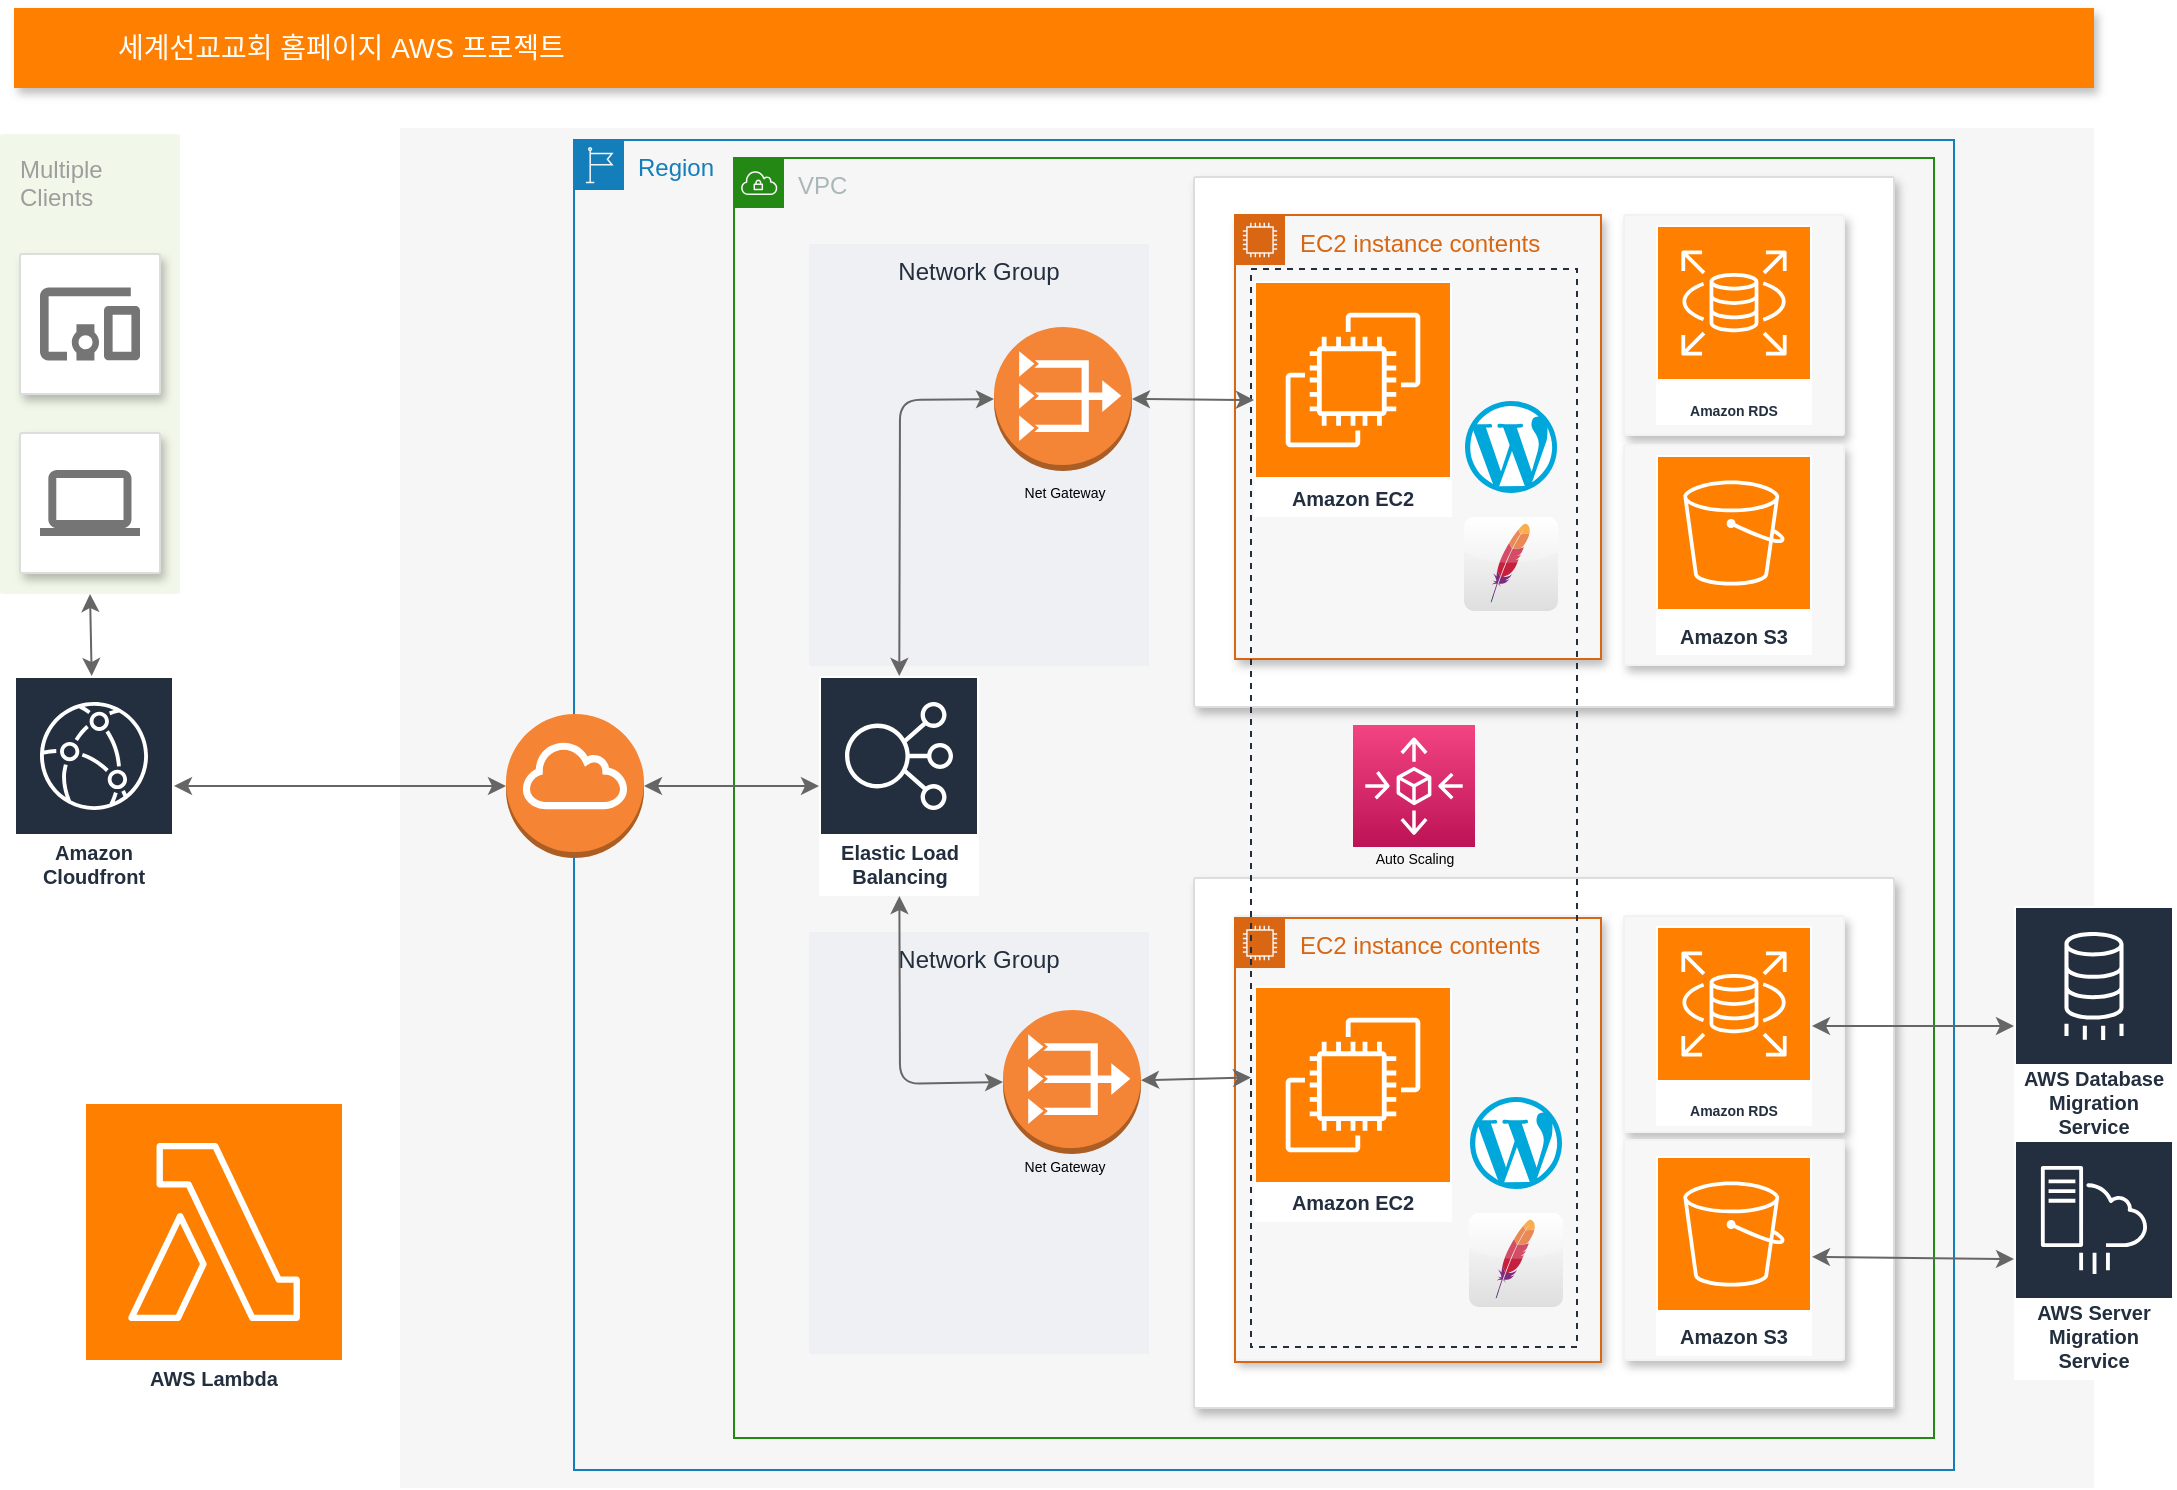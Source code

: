 <mxfile version="12.3.6" type="github" pages="1"><diagram id="f106602c-feb2-e66a-4537-3a34d633f6aa" name="Page-1"><mxGraphModel dx="1707" dy="862" grid="1" gridSize="10" guides="1" tooltips="1" connect="1" arrows="1" fold="1" page="1" pageScale="1" pageWidth="1169" pageHeight="827" background="#ffffff" math="0" shadow="0"><root><mxCell id="0"/><mxCell id="1" parent="0"/><mxCell id="14" value="" style="fillColor=#F6F6F6;strokeColor=none;shadow=0;gradientColor=none;fontSize=14;align=left;spacing=10;fontColor=#717171;9E9E9E;verticalAlign=top;spacingTop=-4;fontStyle=0;spacingLeft=40;html=1;" parent="1" vertex="1"><mxGeometry x="273" y="100" width="847" height="680" as="geometry"/></mxCell><mxCell id="3M6c6GqA1odYdiMQX7hf-1043" value="Region" style="points=[[0,0],[0.25,0],[0.5,0],[0.75,0],[1,0],[1,0.25],[1,0.5],[1,0.75],[1,1],[0.75,1],[0.5,1],[0.25,1],[0,1],[0,0.75],[0,0.5],[0,0.25]];outlineConnect=0;gradientColor=none;html=1;whiteSpace=wrap;fontSize=12;fontStyle=0;shape=mxgraph.aws4.group;grIcon=mxgraph.aws4.group_region;strokeColor=#147EBA;fillColor=none;verticalAlign=top;align=left;spacingLeft=30;fontColor=#147EBA;dashed=0;" vertex="1" parent="1"><mxGeometry x="360" y="106" width="690" height="665" as="geometry"/></mxCell><mxCell id="3M6c6GqA1odYdiMQX7hf-1042" value="VPC" style="points=[[0,0],[0.25,0],[0.5,0],[0.75,0],[1,0],[1,0.25],[1,0.5],[1,0.75],[1,1],[0.75,1],[0.5,1],[0.25,1],[0,1],[0,0.75],[0,0.5],[0,0.25]];outlineConnect=0;gradientColor=none;html=1;whiteSpace=wrap;fontSize=12;fontStyle=0;shape=mxgraph.aws4.group;grIcon=mxgraph.aws4.group_vpc;strokeColor=#248814;fillColor=none;verticalAlign=top;align=left;spacingLeft=30;fontColor=#AAB7B8;dashed=0;" vertex="1" parent="1"><mxGeometry x="440" y="115" width="600" height="640" as="geometry"/></mxCell><mxCell id="3M6c6GqA1odYdiMQX7hf-1073" style="edgeStyle=none;rounded=1;orthogonalLoop=1;jettySize=auto;html=1;exitX=0.5;exitY=1;exitDx=0;exitDy=0;startArrow=classic;startFill=1;strokeColor=#666666;fontSize=7;fillColor=#ffffff;gradientColor=#ffffff;" edge="1" parent="1" source="997" target="3M6c6GqA1odYdiMQX7hf-1059"><mxGeometry relative="1" as="geometry"><mxPoint x="118" y="390" as="targetPoint"/></mxGeometry></mxCell><mxCell id="997" value="Multiple&lt;br&gt;Clients" style="rounded=1;absoluteArcSize=1;arcSize=2;html=1;strokeColor=none;gradientColor=none;shadow=0;dashed=0;fontSize=12;fontColor=#9E9E9E;align=left;verticalAlign=top;spacing=10;spacingTop=-4;fillColor=#F1F8E9;" parent="1" vertex="1"><mxGeometry x="73" y="103" width="90" height="230" as="geometry"/></mxCell><mxCell id="818" value="세계선교교회 홈페이지 AWS 프로젝트" style="fillColor=#FF8000;strokeColor=none;shadow=1;gradientColor=none;fontSize=14;align=left;spacingLeft=50;fontColor=#ffffff;html=1;" parent="1" vertex="1"><mxGeometry x="80" y="40" width="1040" height="40" as="geometry"/></mxCell><mxCell id="985" value="" style="strokeColor=#dddddd;fillColor=#ffffff;shadow=1;strokeWidth=1;rounded=1;absoluteArcSize=1;arcSize=2;labelPosition=center;verticalLabelPosition=middle;align=center;verticalAlign=bottom;spacingLeft=0;fontColor=#999999;fontSize=12;whiteSpace=wrap;spacingBottom=2;html=1;" parent="1" vertex="1"><mxGeometry x="83" y="163" width="70" height="70" as="geometry"/></mxCell><mxCell id="986" value="" style="dashed=0;connectable=0;html=1;fillColor=#757575;strokeColor=none;shape=mxgraph.gcp2.mobile_devices;part=1;" parent="985" vertex="1"><mxGeometry x="0.5" width="50" height="36.5" relative="1" as="geometry"><mxPoint x="-25" y="16.75" as="offset"/></mxGeometry></mxCell><mxCell id="987" value="" style="strokeColor=#dddddd;fillColor=#ffffff;shadow=1;strokeWidth=1;rounded=1;absoluteArcSize=1;arcSize=2;labelPosition=center;verticalLabelPosition=middle;align=center;verticalAlign=bottom;spacingLeft=0;fontColor=#999999;fontSize=12;whiteSpace=wrap;spacingBottom=2;html=1;" parent="1" vertex="1"><mxGeometry x="83" y="252.5" width="70" height="70" as="geometry"/></mxCell><mxCell id="988" value="" style="dashed=0;connectable=0;html=1;fillColor=#757575;strokeColor=none;shape=mxgraph.gcp2.laptop;part=1;" parent="987" vertex="1"><mxGeometry x="0.5" width="50" height="33" relative="1" as="geometry"><mxPoint x="-25" y="18.5" as="offset"/></mxGeometry></mxCell><mxCell id="991" value="" style="strokeColor=#dddddd;fillColor=#ffffff;shadow=1;strokeWidth=1;rounded=1;absoluteArcSize=1;arcSize=2;fontSize=11;fontColor=#9E9E9E;align=center;html=1;" parent="1" vertex="1"><mxGeometry x="670" y="124.5" width="350" height="265" as="geometry"/></mxCell><mxCell id="993" value="" style="strokeColor=#F2F2F2;fillColor=#F7F7F7;shadow=1;strokeWidth=1;rounded=1;absoluteArcSize=1;arcSize=2;fontSize=11;fontColor=#9E9E9E;align=center;html=1;" parent="1" vertex="1"><mxGeometry x="690.5" y="143.5" width="183" height="222" as="geometry"/></mxCell><mxCell id="3M6c6GqA1odYdiMQX7hf-1003" value="" style="strokeColor=#F2F2F2;fillColor=#F7F7F7;shadow=1;strokeWidth=1;rounded=1;absoluteArcSize=1;arcSize=2;fontSize=11;fontColor=#9E9E9E;align=center;html=1;" vertex="1" parent="1"><mxGeometry x="885" y="143.5" width="110" height="110" as="geometry"/></mxCell><mxCell id="3M6c6GqA1odYdiMQX7hf-1009" value="&lt;font style=&quot;font-size: 7px ; line-height: 50%&quot;&gt;Amazon RDS&lt;/font&gt;" style="outlineConnect=0;fontColor=#232F3E;gradientColor=none;strokeColor=#ffffff;fillColor=#FF8000;dashed=0;verticalLabelPosition=middle;verticalAlign=bottom;align=center;html=1;whiteSpace=wrap;fontSize=7;fontStyle=1;spacing=3;shape=mxgraph.aws4.productIcon;prIcon=mxgraph.aws4.rds;horizontal=1;" vertex="1" parent="1"><mxGeometry x="901" y="148.5" width="78" height="100" as="geometry"/></mxCell><mxCell id="3M6c6GqA1odYdiMQX7hf-1013" value="" style="strokeColor=#F2F2F2;fillColor=#F7F7F7;shadow=1;strokeWidth=1;rounded=1;absoluteArcSize=1;arcSize=2;fontSize=11;fontColor=#9E9E9E;align=center;html=1;" vertex="1" parent="1"><mxGeometry x="885" y="258.5" width="110" height="110" as="geometry"/></mxCell><mxCell id="3M6c6GqA1odYdiMQX7hf-1008" value="Amazon S3" style="outlineConnect=0;fontColor=#232F3E;gradientColor=none;strokeColor=#ffffff;fillColor=#FF8000;dashed=0;verticalLabelPosition=middle;verticalAlign=bottom;align=center;html=1;whiteSpace=wrap;fontSize=10;fontStyle=1;spacing=3;shape=mxgraph.aws4.productIcon;prIcon=mxgraph.aws4.s3;" vertex="1" parent="1"><mxGeometry x="901" y="263.5" width="78" height="100" as="geometry"/></mxCell><mxCell id="3M6c6GqA1odYdiMQX7hf-1014" value="" style="strokeColor=#dddddd;fillColor=#ffffff;shadow=1;strokeWidth=1;rounded=1;absoluteArcSize=1;arcSize=2;fontSize=11;fontColor=#9E9E9E;align=center;html=1;" vertex="1" parent="1"><mxGeometry x="670" y="475" width="350" height="265" as="geometry"/></mxCell><mxCell id="3M6c6GqA1odYdiMQX7hf-1017" value="" style="strokeColor=#F2F2F2;fillColor=#F7F7F7;shadow=1;strokeWidth=1;rounded=1;absoluteArcSize=1;arcSize=2;fontSize=11;fontColor=#9E9E9E;align=center;html=1;" vertex="1" parent="1"><mxGeometry x="885" y="494" width="110" height="108" as="geometry"/></mxCell><mxCell id="3M6c6GqA1odYdiMQX7hf-1018" value="" style="strokeColor=#F2F2F2;fillColor=#F7F7F7;shadow=1;strokeWidth=1;rounded=1;absoluteArcSize=1;arcSize=2;fontSize=11;fontColor=#9E9E9E;align=center;html=1;" vertex="1" parent="1"><mxGeometry x="885" y="606" width="110" height="110" as="geometry"/></mxCell><mxCell id="3M6c6GqA1odYdiMQX7hf-1019" value="" style="strokeColor=#F2F2F2;fillColor=#F7F7F7;shadow=1;strokeWidth=1;rounded=1;absoluteArcSize=1;arcSize=2;fontSize=11;fontColor=#9E9E9E;align=center;html=1;" vertex="1" parent="1"><mxGeometry x="690.5" y="494" width="183" height="222" as="geometry"/></mxCell><mxCell id="3M6c6GqA1odYdiMQX7hf-1016" value="&lt;font style=&quot;font-size: 7px ; line-height: 50%&quot;&gt;Amazon RDS&lt;/font&gt;" style="outlineConnect=0;fontColor=#232F3E;gradientColor=none;strokeColor=#ffffff;fillColor=#FF8000;dashed=0;verticalLabelPosition=middle;verticalAlign=bottom;align=center;html=1;whiteSpace=wrap;fontSize=7;fontStyle=1;spacing=3;shape=mxgraph.aws4.productIcon;prIcon=mxgraph.aws4.rds;horizontal=1;" vertex="1" parent="1"><mxGeometry x="901" y="499" width="78" height="100" as="geometry"/></mxCell><mxCell id="3M6c6GqA1odYdiMQX7hf-1015" value="Amazon S3" style="outlineConnect=0;fontColor=#232F3E;gradientColor=none;strokeColor=#ffffff;fillColor=#FF8000;dashed=0;verticalLabelPosition=middle;verticalAlign=bottom;align=center;html=1;whiteSpace=wrap;fontSize=10;fontStyle=1;spacing=3;shape=mxgraph.aws4.productIcon;prIcon=mxgraph.aws4.s3;" vertex="1" parent="1"><mxGeometry x="901" y="614" width="78" height="100" as="geometry"/></mxCell><mxCell id="3M6c6GqA1odYdiMQX7hf-1032" value="EC2 instance contents" style="points=[[0,0],[0.25,0],[0.5,0],[0.75,0],[1,0],[1,0.25],[1,0.5],[1,0.75],[1,1],[0.75,1],[0.5,1],[0.25,1],[0,1],[0,0.75],[0,0.5],[0,0.25]];outlineConnect=0;gradientColor=none;html=1;whiteSpace=wrap;fontSize=12;fontStyle=0;shape=mxgraph.aws4.group;grIcon=mxgraph.aws4.group_ec2_instance_contents;strokeColor=#D86613;fillColor=none;verticalAlign=top;align=left;spacingLeft=30;fontColor=#D86613;dashed=0;" vertex="1" parent="1"><mxGeometry x="690.5" y="143.5" width="183" height="222" as="geometry"/></mxCell><mxCell id="3M6c6GqA1odYdiMQX7hf-1005" value="Amazon EC2" style="outlineConnect=0;fontColor=#232F3E;gradientColor=none;strokeColor=#ffffff;fillColor=#FF8000;dashed=0;verticalLabelPosition=middle;verticalAlign=bottom;align=center;html=1;whiteSpace=wrap;fontSize=10;fontStyle=1;spacing=3;shape=mxgraph.aws4.productIcon;prIcon=mxgraph.aws4.ec2;" vertex="1" parent="1"><mxGeometry x="700" y="176.5" width="99" height="118" as="geometry"/></mxCell><mxCell id="3M6c6GqA1odYdiMQX7hf-1034" value="EC2 instance contents" style="points=[[0,0],[0.25,0],[0.5,0],[0.75,0],[1,0],[1,0.25],[1,0.5],[1,0.75],[1,1],[0.75,1],[0.5,1],[0.25,1],[0,1],[0,0.75],[0,0.5],[0,0.25]];outlineConnect=0;gradientColor=none;html=1;whiteSpace=wrap;fontSize=12;fontStyle=0;shape=mxgraph.aws4.group;grIcon=mxgraph.aws4.group_ec2_instance_contents;strokeColor=#D86613;fillColor=none;verticalAlign=top;align=left;spacingLeft=30;fontColor=#D86613;dashed=0;" vertex="1" parent="1"><mxGeometry x="690.5" y="495" width="183" height="222" as="geometry"/></mxCell><mxCell id="3M6c6GqA1odYdiMQX7hf-1035" value="Amazon EC2" style="outlineConnect=0;fontColor=#232F3E;gradientColor=none;strokeColor=#ffffff;fillColor=#FF8000;dashed=0;verticalLabelPosition=middle;verticalAlign=bottom;align=center;html=1;whiteSpace=wrap;fontSize=10;fontStyle=1;spacing=3;shape=mxgraph.aws4.productIcon;prIcon=mxgraph.aws4.ec2;" vertex="1" parent="1"><mxGeometry x="700" y="529" width="99" height="118" as="geometry"/></mxCell><mxCell id="3M6c6GqA1odYdiMQX7hf-1052" value="" style="fillColor=none;strokeColor=#232F3E;dashed=1;verticalAlign=top;fontStyle=0;fontColor=#5A6C86;" vertex="1" parent="1"><mxGeometry x="698.5" y="170.5" width="163" height="539" as="geometry"/></mxCell><mxCell id="3M6c6GqA1odYdiMQX7hf-1047" value="" style="outlineConnect=0;fontColor=#232F3E;gradientColor=#F34482;gradientDirection=north;fillColor=#BC1356;strokeColor=#ffffff;dashed=0;verticalLabelPosition=bottom;verticalAlign=top;align=center;html=1;fontSize=12;fontStyle=0;aspect=fixed;shape=mxgraph.aws4.resourceIcon;resIcon=mxgraph.aws4.autoscaling;" vertex="1" parent="1"><mxGeometry x="749.5" y="398.5" width="61" height="61" as="geometry"/></mxCell><mxCell id="3M6c6GqA1odYdiMQX7hf-1053" value="Auto Scaling" style="text;html=1;align=center;verticalAlign=middle;resizable=0;points=[];;autosize=1;fontSize=7;" vertex="1" parent="1"><mxGeometry x="750" y="461" width="60" height="10" as="geometry"/></mxCell><mxCell id="3M6c6GqA1odYdiMQX7hf-1057" value="Network Group" style="fillColor=#EFF0F3;strokeColor=none;dashed=0;verticalAlign=top;fontStyle=0;fontColor=#232F3D;" vertex="1" parent="1"><mxGeometry x="477.5" y="502" width="170" height="211" as="geometry"/></mxCell><mxCell id="3M6c6GqA1odYdiMQX7hf-1058" value="Network Group" style="fillColor=#EFF0F3;strokeColor=none;dashed=0;verticalAlign=top;fontStyle=0;fontColor=#232F3D;" vertex="1" parent="1"><mxGeometry x="477.5" y="158" width="170" height="211" as="geometry"/></mxCell><mxCell id="3M6c6GqA1odYdiMQX7hf-1075" value="" style="rounded=1;orthogonalLoop=1;jettySize=auto;html=1;startArrow=classic;startFill=1;strokeColor=#666666;fontSize=7;entryX=0;entryY=0.5;entryDx=0;entryDy=0;entryPerimeter=0;fillColor=#ffffff;" edge="1" parent="1" source="3M6c6GqA1odYdiMQX7hf-1059" target="3M6c6GqA1odYdiMQX7hf-1071"><mxGeometry relative="1" as="geometry"><mxPoint x="240" y="429" as="targetPoint"/></mxGeometry></mxCell><mxCell id="3M6c6GqA1odYdiMQX7hf-1059" value="Amazon Cloudfront" style="outlineConnect=0;fontColor=#232F3E;gradientColor=none;strokeColor=#ffffff;fillColor=#232F3E;dashed=0;verticalLabelPosition=middle;verticalAlign=bottom;align=center;html=1;whiteSpace=wrap;fontSize=10;fontStyle=1;spacing=3;shape=mxgraph.aws4.productIcon;prIcon=mxgraph.aws4.cloudfront;" vertex="1" parent="1"><mxGeometry x="80" y="374" width="80" height="110" as="geometry"/></mxCell><mxCell id="3M6c6GqA1odYdiMQX7hf-1089" value="" style="edgeStyle=none;rounded=1;orthogonalLoop=1;jettySize=auto;html=1;startArrow=classic;startFill=1;strokeColor=#666666;fillColor=#FFFFFF;gradientColor=none;fontSize=7;" edge="1" parent="1" source="3M6c6GqA1odYdiMQX7hf-1061" target="3M6c6GqA1odYdiMQX7hf-1016"><mxGeometry relative="1" as="geometry"/></mxCell><mxCell id="3M6c6GqA1odYdiMQX7hf-1061" value="AWS Database Migration Service" style="outlineConnect=0;fontColor=#232F3E;gradientColor=none;strokeColor=#ffffff;fillColor=#232F3E;dashed=0;verticalLabelPosition=middle;verticalAlign=bottom;align=center;html=1;whiteSpace=wrap;fontSize=10;fontStyle=1;spacing=3;shape=mxgraph.aws4.productIcon;prIcon=mxgraph.aws4.database_migration_service;" vertex="1" parent="1"><mxGeometry x="1080" y="489" width="80" height="120" as="geometry"/></mxCell><mxCell id="3M6c6GqA1odYdiMQX7hf-1090" value="" style="edgeStyle=none;rounded=1;orthogonalLoop=1;jettySize=auto;html=1;startArrow=classic;startFill=1;strokeColor=#666666;fillColor=#FFFFFF;gradientColor=none;fontSize=7;" edge="1" parent="1" source="3M6c6GqA1odYdiMQX7hf-1062" target="3M6c6GqA1odYdiMQX7hf-1015"><mxGeometry relative="1" as="geometry"/></mxCell><mxCell id="3M6c6GqA1odYdiMQX7hf-1062" value="AWS Server Migration Service" style="outlineConnect=0;fontColor=#232F3E;gradientColor=none;strokeColor=#ffffff;fillColor=#232F3E;dashed=0;verticalLabelPosition=middle;verticalAlign=bottom;align=center;html=1;whiteSpace=wrap;fontSize=10;fontStyle=1;spacing=3;shape=mxgraph.aws4.productIcon;prIcon=mxgraph.aws4.server_migration_service;" vertex="1" parent="1"><mxGeometry x="1080" y="606" width="80" height="120" as="geometry"/></mxCell><mxCell id="3M6c6GqA1odYdiMQX7hf-1082" style="edgeStyle=none;rounded=1;orthogonalLoop=1;jettySize=auto;html=1;entryX=0;entryY=0.5;entryDx=0;entryDy=0;entryPerimeter=0;startArrow=classic;startFill=1;strokeColor=#666666;fillColor=#FFFFFF;gradientColor=none;fontSize=7;" edge="1" parent="1" source="3M6c6GqA1odYdiMQX7hf-1066" target="3M6c6GqA1odYdiMQX7hf-1068"><mxGeometry relative="1" as="geometry"><Array as="points"><mxPoint x="523" y="578"/></Array></mxGeometry></mxCell><mxCell id="3M6c6GqA1odYdiMQX7hf-1083" style="edgeStyle=none;rounded=1;orthogonalLoop=1;jettySize=auto;html=1;entryX=0;entryY=0.5;entryDx=0;entryDy=0;entryPerimeter=0;startArrow=classic;startFill=1;strokeColor=#666666;fillColor=#FFFFFF;gradientColor=none;fontSize=7;" edge="1" parent="1" source="3M6c6GqA1odYdiMQX7hf-1066" target="3M6c6GqA1odYdiMQX7hf-1067"><mxGeometry relative="1" as="geometry"><Array as="points"><mxPoint x="523" y="236"/></Array></mxGeometry></mxCell><mxCell id="3M6c6GqA1odYdiMQX7hf-1066" value="Elastic Load Balancing" style="outlineConnect=0;fontColor=#232F3E;gradientColor=none;strokeColor=#ffffff;fillColor=#232F3E;dashed=0;verticalLabelPosition=middle;verticalAlign=bottom;align=center;html=1;whiteSpace=wrap;fontSize=10;fontStyle=1;spacing=3;shape=mxgraph.aws4.productIcon;prIcon=mxgraph.aws4.elastic_load_balancing;" vertex="1" parent="1"><mxGeometry x="482.5" y="374" width="80" height="110" as="geometry"/></mxCell><mxCell id="3M6c6GqA1odYdiMQX7hf-1088" style="edgeStyle=none;rounded=1;orthogonalLoop=1;jettySize=auto;html=1;exitX=1;exitY=0.5;exitDx=0;exitDy=0;exitPerimeter=0;startArrow=classic;startFill=1;strokeColor=#666666;fillColor=#FFFFFF;gradientColor=none;fontSize=7;" edge="1" parent="1" source="3M6c6GqA1odYdiMQX7hf-1067"><mxGeometry relative="1" as="geometry"><mxPoint x="700" y="236" as="targetPoint"/></mxGeometry></mxCell><mxCell id="3M6c6GqA1odYdiMQX7hf-1067" value="" style="outlineConnect=0;dashed=0;verticalLabelPosition=bottom;verticalAlign=top;align=center;html=1;shape=mxgraph.aws3.vpc_nat_gateway;fillColor=#F58536;gradientColor=none;strokeColor=#232F3E;fontSize=7;" vertex="1" parent="1"><mxGeometry x="570" y="199.5" width="69" height="72" as="geometry"/></mxCell><mxCell id="3M6c6GqA1odYdiMQX7hf-1084" value="" style="edgeStyle=none;rounded=1;orthogonalLoop=1;jettySize=auto;html=1;startArrow=classic;startFill=1;strokeColor=#666666;fillColor=#FFFFFF;gradientColor=none;fontSize=7;entryX=0;entryY=0.75;entryDx=0;entryDy=0;" edge="1" parent="1" source="3M6c6GqA1odYdiMQX7hf-1068" target="3M6c6GqA1odYdiMQX7hf-1052"><mxGeometry relative="1" as="geometry"/></mxCell><mxCell id="3M6c6GqA1odYdiMQX7hf-1068" value="" style="outlineConnect=0;dashed=0;verticalLabelPosition=bottom;verticalAlign=top;align=center;html=1;shape=mxgraph.aws3.vpc_nat_gateway;fillColor=#F58536;gradientColor=none;strokeColor=#232F3E;fontSize=7;" vertex="1" parent="1"><mxGeometry x="574.5" y="541" width="69" height="72" as="geometry"/></mxCell><mxCell id="3M6c6GqA1odYdiMQX7hf-1076" value="" style="edgeStyle=none;rounded=1;orthogonalLoop=1;jettySize=auto;html=1;startArrow=classic;startFill=1;strokeColor=#666666;fillColor=#FFFFFF;gradientColor=none;fontSize=7;" edge="1" parent="1" source="3M6c6GqA1odYdiMQX7hf-1071" target="3M6c6GqA1odYdiMQX7hf-1066"><mxGeometry relative="1" as="geometry"/></mxCell><mxCell id="3M6c6GqA1odYdiMQX7hf-1071" value="" style="outlineConnect=0;dashed=0;verticalLabelPosition=bottom;verticalAlign=top;align=center;html=1;shape=mxgraph.aws3.internet_gateway;fillColor=#F58534;gradientColor=none;strokeColor=#232F3E;fontSize=7;" vertex="1" parent="1"><mxGeometry x="326" y="393" width="69" height="72" as="geometry"/></mxCell><mxCell id="3M6c6GqA1odYdiMQX7hf-1072" value="AWS Lambda" style="outlineConnect=0;fontColor=#232F3E;gradientColor=none;strokeColor=#ffffff;fillColor=#FF8000;dashed=0;verticalLabelPosition=middle;verticalAlign=bottom;align=center;html=1;whiteSpace=wrap;fontSize=10;fontStyle=1;spacing=3;shape=mxgraph.aws4.productIcon;prIcon=mxgraph.aws4.lambda;" vertex="1" parent="1"><mxGeometry x="115" y="587" width="130" height="148" as="geometry"/></mxCell><mxCell id="3M6c6GqA1odYdiMQX7hf-1080" value="Net Gateway" style="text;html=1;align=center;verticalAlign=middle;resizable=0;points=[];;autosize=1;fontSize=7;" vertex="1" parent="1"><mxGeometry x="574.5" y="615" width="60" height="10" as="geometry"/></mxCell><mxCell id="3M6c6GqA1odYdiMQX7hf-1081" value="Net Gateway" style="text;html=1;align=center;verticalAlign=middle;resizable=0;points=[];;autosize=1;fontSize=7;" vertex="1" parent="1"><mxGeometry x="574.5" y="277.5" width="60" height="10" as="geometry"/></mxCell><mxCell id="3M6c6GqA1odYdiMQX7hf-1094" value="" style="dashed=0;outlineConnect=0;html=1;align=center;labelPosition=center;verticalLabelPosition=bottom;verticalAlign=top;shape=mxgraph.weblogos.wordpress_2;fillColor=#00A7DA;strokeColor=none;fontSize=7;" vertex="1" parent="1"><mxGeometry x="808" y="584.5" width="46" height="46" as="geometry"/></mxCell><mxCell id="3M6c6GqA1odYdiMQX7hf-1095" value="" style="shape=image;html=1;verticalAlign=top;verticalLabelPosition=bottom;labelBackgroundColor=#ffffff;imageAspect=0;aspect=fixed;image=https://cdn1.iconfinder.com/data/icons/system-black-circles/512/ubuntu-128.png;strokeColor=#232F3E;fillColor=#FF8000;gradientColor=#232F3E;fontSize=7;" vertex="1" parent="1"><mxGeometry x="808" y="529" width="46" height="46" as="geometry"/></mxCell><mxCell id="3M6c6GqA1odYdiMQX7hf-1096" value="" style="dashed=0;outlineConnect=0;html=1;align=center;labelPosition=center;verticalLabelPosition=bottom;verticalAlign=top;shape=mxgraph.webicons.apache;gradientColor=#DFDEDE;strokeColor=#232F3E;fontSize=7;" vertex="1" parent="1"><mxGeometry x="807.5" y="642.5" width="47" height="47" as="geometry"/></mxCell><mxCell id="3M6c6GqA1odYdiMQX7hf-1097" value="" style="dashed=0;outlineConnect=0;html=1;align=center;labelPosition=center;verticalLabelPosition=bottom;verticalAlign=top;shape=mxgraph.weblogos.wordpress_2;fillColor=#00A7DA;strokeColor=none;fontSize=7;" vertex="1" parent="1"><mxGeometry x="805.5" y="236.5" width="46" height="46" as="geometry"/></mxCell><mxCell id="3M6c6GqA1odYdiMQX7hf-1098" value="" style="shape=image;html=1;verticalAlign=top;verticalLabelPosition=bottom;labelBackgroundColor=#ffffff;imageAspect=0;aspect=fixed;image=https://cdn1.iconfinder.com/data/icons/system-black-circles/512/ubuntu-128.png;strokeColor=#232F3E;fillColor=#FF8000;gradientColor=#232F3E;fontSize=7;" vertex="1" parent="1"><mxGeometry x="805.5" y="181" width="46" height="46" as="geometry"/></mxCell><mxCell id="3M6c6GqA1odYdiMQX7hf-1099" value="" style="dashed=0;outlineConnect=0;html=1;align=center;labelPosition=center;verticalLabelPosition=bottom;verticalAlign=top;shape=mxgraph.webicons.apache;gradientColor=#DFDEDE;strokeColor=#232F3E;fontSize=7;" vertex="1" parent="1"><mxGeometry x="805" y="294.5" width="47" height="47" as="geometry"/></mxCell></root></mxGraphModel></diagram></mxfile>